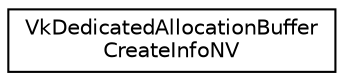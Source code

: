 digraph "Graphical Class Hierarchy"
{
 // LATEX_PDF_SIZE
  edge [fontname="Helvetica",fontsize="10",labelfontname="Helvetica",labelfontsize="10"];
  node [fontname="Helvetica",fontsize="10",shape=record];
  rankdir="LR";
  Node0 [label="VkDedicatedAllocationBuffer\lCreateInfoNV",height=0.2,width=0.4,color="black", fillcolor="white", style="filled",URL="$d7/da1/structVkDedicatedAllocationBufferCreateInfoNV.html",tooltip=" "];
}
